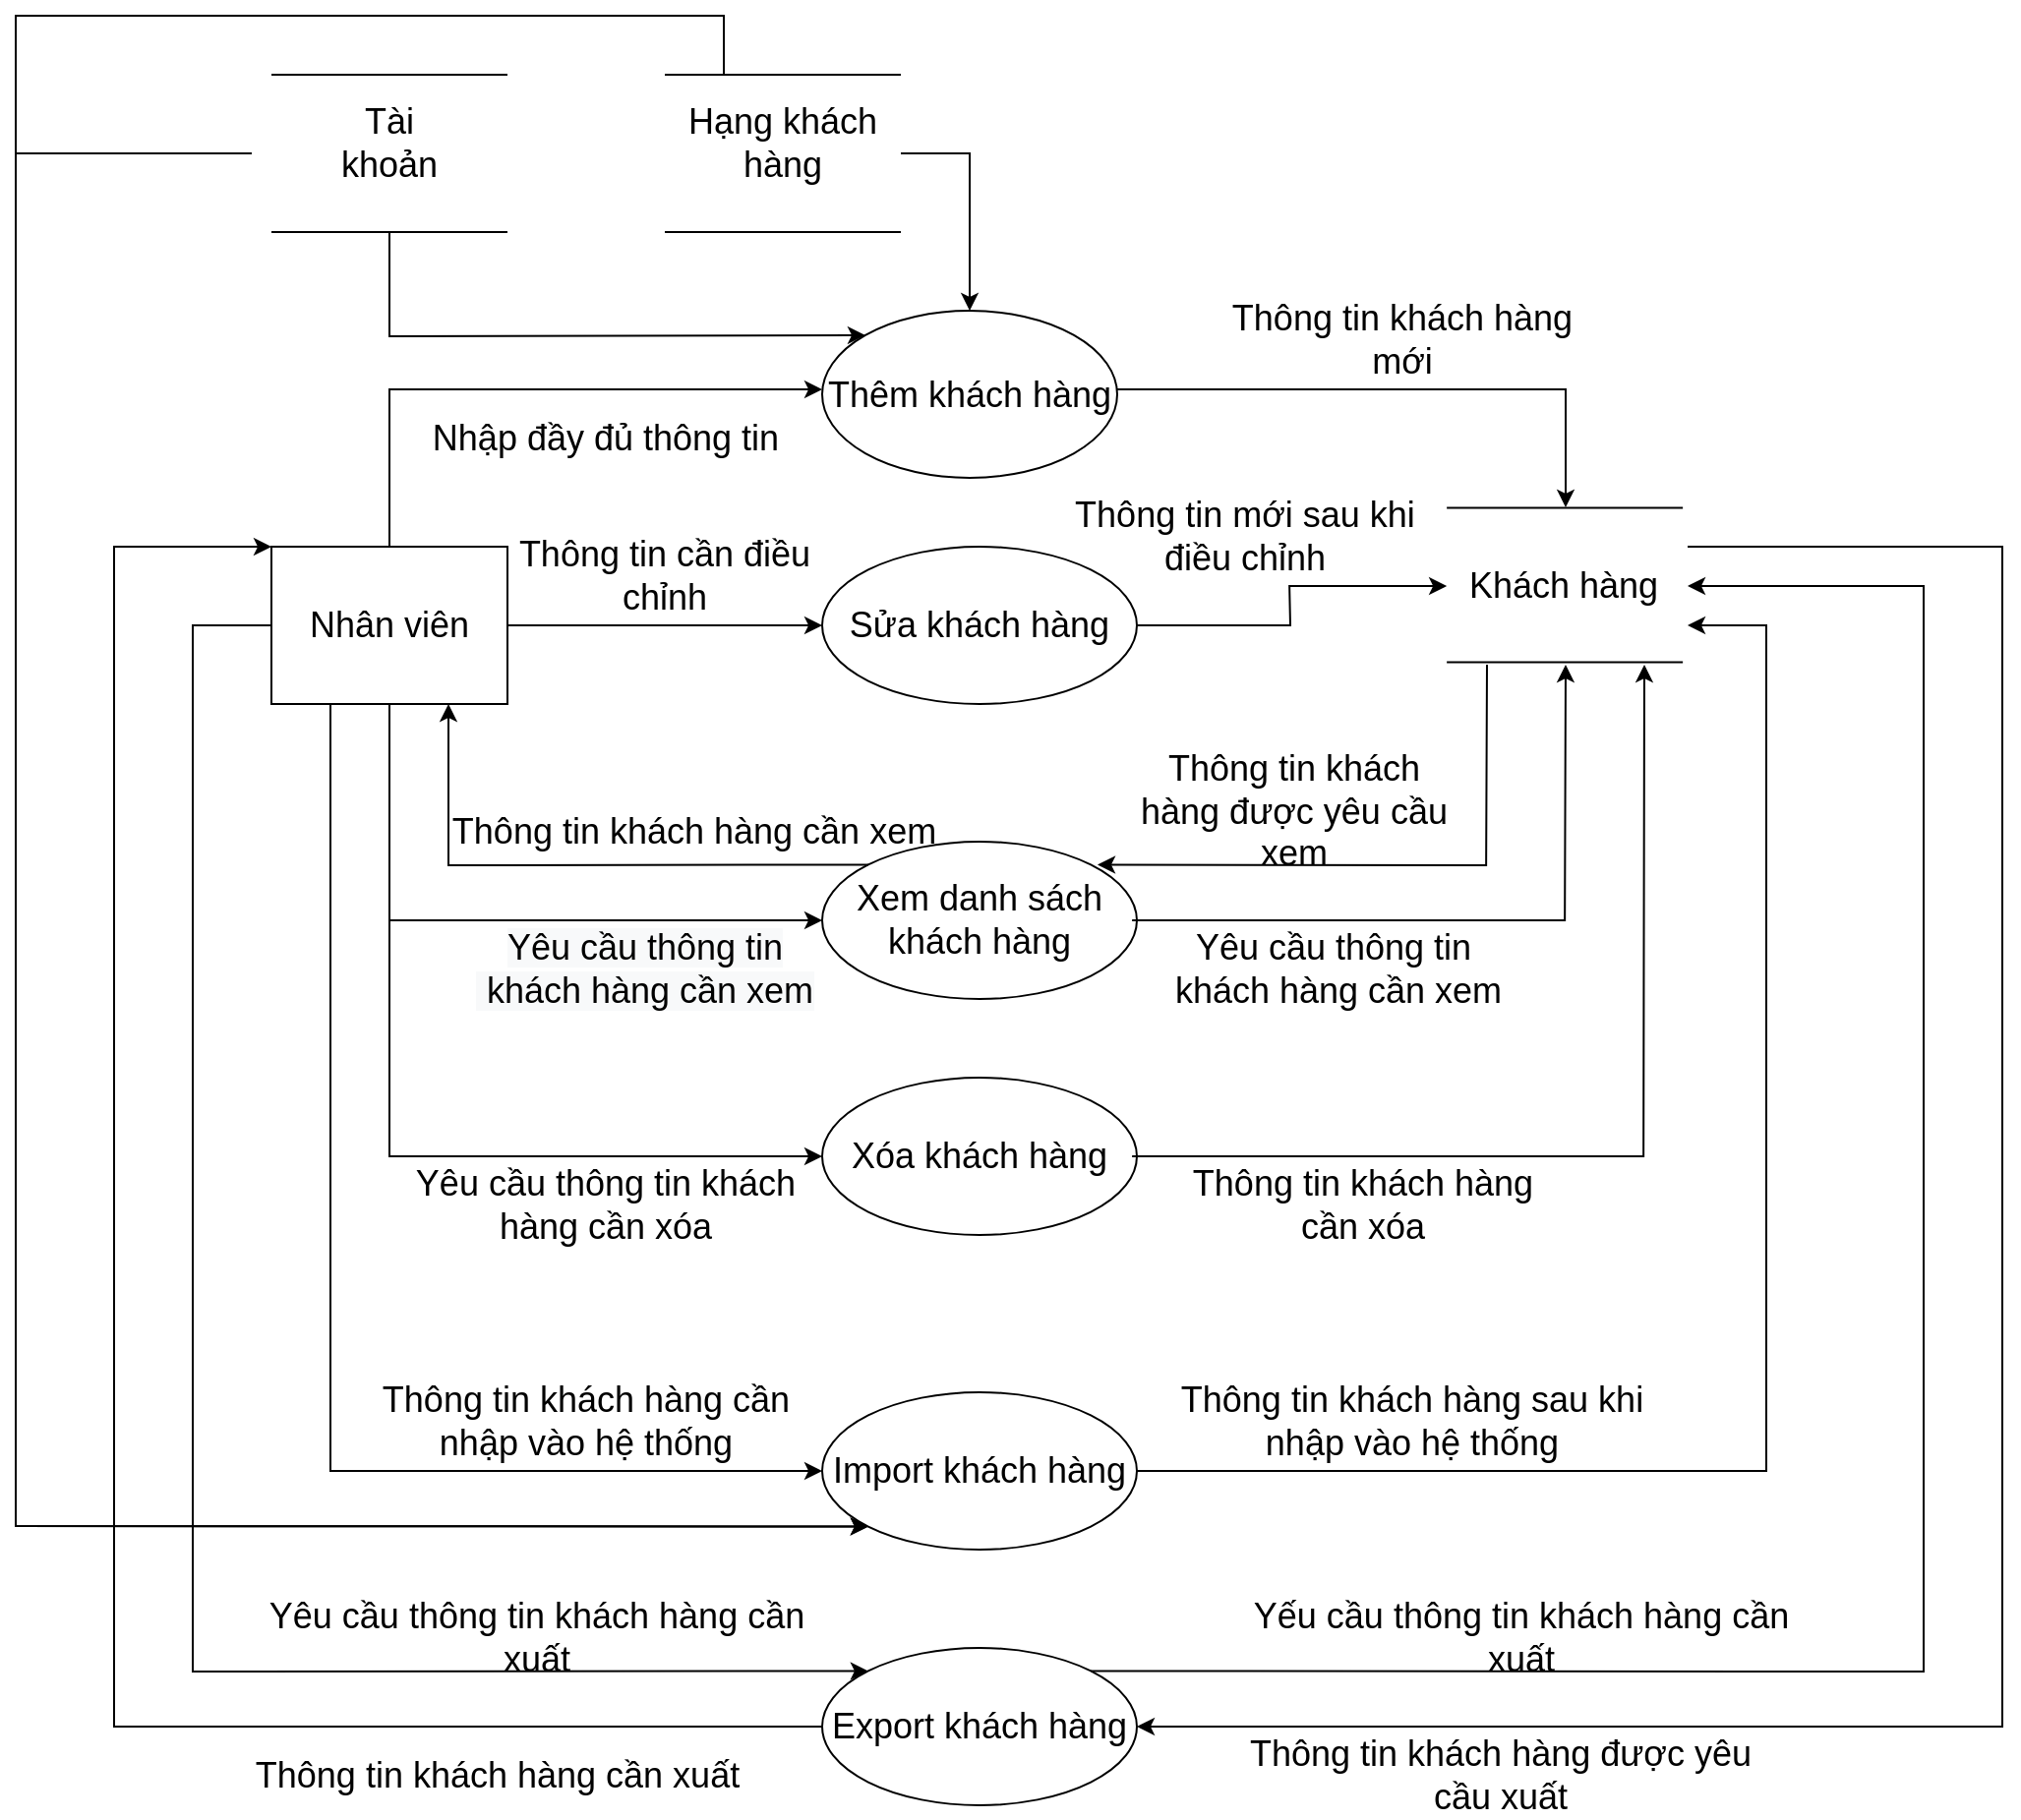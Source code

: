 <mxfile version="16.0.3" type="device"><diagram id="YrfZ8YaLzrJ9CPYkjlOZ" name="Page-1"><mxGraphModel dx="1887" dy="889" grid="1" gridSize="10" guides="1" tooltips="1" connect="1" arrows="1" fold="1" page="1" pageScale="1" pageWidth="190000" pageHeight="190000" math="0" shadow="0"><root><mxCell id="0"/><mxCell id="1" parent="0"/><mxCell id="9g99vypuLQ19x9GdbMYG-35" value="Sửa khách hàng" style="ellipse;whiteSpace=wrap;html=1;fontSize=18;" vertex="1" parent="1"><mxGeometry x="1840" y="2120" width="160" height="80" as="geometry"/></mxCell><mxCell id="9g99vypuLQ19x9GdbMYG-36" value="Xem danh sách khách hàng" style="ellipse;whiteSpace=wrap;html=1;fontSize=18;" vertex="1" parent="1"><mxGeometry x="1840" y="2270" width="160" height="80" as="geometry"/></mxCell><mxCell id="9g99vypuLQ19x9GdbMYG-37" value="Xóa khách hàng" style="ellipse;whiteSpace=wrap;html=1;fontSize=18;" vertex="1" parent="1"><mxGeometry x="1840" y="2390" width="160" height="80" as="geometry"/></mxCell><mxCell id="9g99vypuLQ19x9GdbMYG-38" value="Nhân viên" style="rounded=0;whiteSpace=wrap;html=1;fontSize=18;" vertex="1" parent="1"><mxGeometry x="1560" y="2120" width="120" height="80" as="geometry"/></mxCell><mxCell id="9g99vypuLQ19x9GdbMYG-39" value="" style="endArrow=none;html=1;rounded=0;fontSize=18;" edge="1" parent="1"><mxGeometry width="50" height="50" relative="1" as="geometry"><mxPoint x="2157.57" y="2100.29" as="sourcePoint"/><mxPoint x="2277.57" y="2100.29" as="targetPoint"/></mxGeometry></mxCell><mxCell id="9g99vypuLQ19x9GdbMYG-40" value="" style="endArrow=none;html=1;rounded=0;fontSize=18;" edge="1" parent="1"><mxGeometry width="50" height="50" relative="1" as="geometry"><mxPoint x="2157.57" y="2178.75" as="sourcePoint"/><mxPoint x="2277.57" y="2178.75" as="targetPoint"/></mxGeometry></mxCell><mxCell id="9g99vypuLQ19x9GdbMYG-41" value="Khách hàng" style="text;html=1;strokeColor=none;fillColor=none;align=center;verticalAlign=middle;whiteSpace=wrap;rounded=0;fontSize=18;" vertex="1" parent="1"><mxGeometry x="2166.35" y="2125" width="102.43" height="30" as="geometry"/></mxCell><mxCell id="9g99vypuLQ19x9GdbMYG-42" value="" style="endArrow=classic;html=1;rounded=0;fontSize=18;exitX=1;exitY=0.5;exitDx=0;exitDy=0;entryX=0;entryY=0.5;entryDx=0;entryDy=0;" edge="1" parent="1" source="9g99vypuLQ19x9GdbMYG-38" target="9g99vypuLQ19x9GdbMYG-35"><mxGeometry width="50" height="50" relative="1" as="geometry"><mxPoint x="1710" y="2070" as="sourcePoint"/><mxPoint x="1920" y="2200" as="targetPoint"/><Array as="points"><mxPoint x="1720" y="2160"/></Array></mxGeometry></mxCell><mxCell id="9g99vypuLQ19x9GdbMYG-43" value="" style="endArrow=classic;html=1;rounded=0;fontSize=18;exitX=0.5;exitY=1;exitDx=0;exitDy=0;entryX=0;entryY=0.5;entryDx=0;entryDy=0;" edge="1" parent="1" source="9g99vypuLQ19x9GdbMYG-38" target="9g99vypuLQ19x9GdbMYG-36"><mxGeometry width="50" height="50" relative="1" as="geometry"><mxPoint x="2040" y="2280" as="sourcePoint"/><mxPoint x="2090" y="2230" as="targetPoint"/><Array as="points"><mxPoint x="1620" y="2310"/></Array></mxGeometry></mxCell><mxCell id="9g99vypuLQ19x9GdbMYG-44" value="" style="endArrow=classic;html=1;rounded=0;fontSize=18;exitX=0.5;exitY=1;exitDx=0;exitDy=0;entryX=0;entryY=0.5;entryDx=0;entryDy=0;" edge="1" parent="1" source="9g99vypuLQ19x9GdbMYG-38" target="9g99vypuLQ19x9GdbMYG-37"><mxGeometry width="50" height="50" relative="1" as="geometry"><mxPoint x="2040" y="2280" as="sourcePoint"/><mxPoint x="1840" y="2570" as="targetPoint"/><Array as="points"><mxPoint x="1620" y="2430"/></Array></mxGeometry></mxCell><mxCell id="9g99vypuLQ19x9GdbMYG-45" value="" style="endArrow=classic;html=1;rounded=0;fontSize=18;exitX=1;exitY=0.5;exitDx=0;exitDy=0;" edge="1" parent="1"><mxGeometry width="50" height="50" relative="1" as="geometry"><mxPoint x="1997.57" y="2310" as="sourcePoint"/><mxPoint x="2218" y="2180" as="targetPoint"/><Array as="points"><mxPoint x="2217.57" y="2310"/></Array></mxGeometry></mxCell><mxCell id="9g99vypuLQ19x9GdbMYG-46" value="" style="endArrow=classic;html=1;rounded=0;fontSize=18;exitX=0;exitY=0;exitDx=0;exitDy=0;entryX=0.75;entryY=1;entryDx=0;entryDy=0;" edge="1" parent="1" source="9g99vypuLQ19x9GdbMYG-36" target="9g99vypuLQ19x9GdbMYG-38"><mxGeometry width="50" height="50" relative="1" as="geometry"><mxPoint x="2040" y="2280" as="sourcePoint"/><mxPoint x="2090" y="2230" as="targetPoint"/><Array as="points"><mxPoint x="1650" y="2282"/></Array></mxGeometry></mxCell><mxCell id="9g99vypuLQ19x9GdbMYG-47" value="" style="endArrow=classic;html=1;rounded=0;fontSize=18;exitX=1;exitY=0.5;exitDx=0;exitDy=0;" edge="1" parent="1"><mxGeometry width="50" height="50" relative="1" as="geometry"><mxPoint x="1997.57" y="2430" as="sourcePoint"/><mxPoint x="2258" y="2180" as="targetPoint"/><Array as="points"><mxPoint x="2257.57" y="2430"/></Array></mxGeometry></mxCell><mxCell id="9g99vypuLQ19x9GdbMYG-48" value="" style="endArrow=classic;html=1;rounded=0;fontSize=18;exitX=1;exitY=0.5;exitDx=0;exitDy=0;" edge="1" parent="1" source="9g99vypuLQ19x9GdbMYG-35"><mxGeometry width="50" height="50" relative="1" as="geometry"><mxPoint x="1997.57" y="2100" as="sourcePoint"/><mxPoint x="2157.57" y="2140" as="targetPoint"/><Array as="points"><mxPoint x="2078" y="2160"/><mxPoint x="2077.57" y="2140"/></Array></mxGeometry></mxCell><mxCell id="9g99vypuLQ19x9GdbMYG-49" value="" style="endArrow=classic;html=1;rounded=0;fontSize=18;" edge="1" parent="1"><mxGeometry width="50" height="50" relative="1" as="geometry"><mxPoint x="1980" y="2040" as="sourcePoint"/><mxPoint x="2218" y="2100" as="targetPoint"/><Array as="points"><mxPoint x="2040" y="2040"/><mxPoint x="2218" y="2040"/></Array></mxGeometry></mxCell><mxCell id="9g99vypuLQ19x9GdbMYG-50" value="" style="endArrow=none;html=1;rounded=0;fontSize=18;" edge="1" parent="1"><mxGeometry width="50" height="50" relative="1" as="geometry"><mxPoint x="1560" y="1880.0" as="sourcePoint"/><mxPoint x="1680" y="1880.0" as="targetPoint"/></mxGeometry></mxCell><mxCell id="9g99vypuLQ19x9GdbMYG-51" value="" style="endArrow=none;html=1;rounded=0;fontSize=18;" edge="1" parent="1"><mxGeometry width="50" height="50" relative="1" as="geometry"><mxPoint x="1560" y="1960.0" as="sourcePoint"/><mxPoint x="1680" y="1960.0" as="targetPoint"/></mxGeometry></mxCell><mxCell id="9g99vypuLQ19x9GdbMYG-52" value="Tài khoản" style="text;html=1;strokeColor=none;fillColor=none;align=center;verticalAlign=middle;whiteSpace=wrap;rounded=0;fontSize=18;" vertex="1" parent="1"><mxGeometry x="1590" y="1900" width="60" height="30" as="geometry"/></mxCell><mxCell id="9g99vypuLQ19x9GdbMYG-53" value="" style="endArrow=classic;html=1;rounded=0;fontSize=18;entryX=1;entryY=0;entryDx=0;entryDy=0;" edge="1" parent="1"><mxGeometry width="50" height="50" relative="1" as="geometry"><mxPoint x="2178" y="2180" as="sourcePoint"/><mxPoint x="1979.996" y="2281.716" as="targetPoint"/><Array as="points"><mxPoint x="2177.57" y="2282"/></Array></mxGeometry></mxCell><mxCell id="9g99vypuLQ19x9GdbMYG-54" value="Thêm khách hàng" style="ellipse;whiteSpace=wrap;html=1;fontSize=18;" vertex="1" parent="1"><mxGeometry x="1840" y="2000" width="150" height="85" as="geometry"/></mxCell><mxCell id="9g99vypuLQ19x9GdbMYG-55" value="Nhập đầy đủ thông tin" style="text;html=1;strokeColor=none;fillColor=none;align=center;verticalAlign=middle;whiteSpace=wrap;rounded=0;fontSize=18;" vertex="1" parent="1"><mxGeometry x="1630" y="2050" width="200" height="30" as="geometry"/></mxCell><mxCell id="9g99vypuLQ19x9GdbMYG-56" value="" style="endArrow=classic;html=1;rounded=0;fontSize=18;exitX=0.5;exitY=0;exitDx=0;exitDy=0;" edge="1" parent="1" source="9g99vypuLQ19x9GdbMYG-38"><mxGeometry width="50" height="50" relative="1" as="geometry"><mxPoint x="1800" y="2030" as="sourcePoint"/><mxPoint x="1840" y="2040" as="targetPoint"/><Array as="points"><mxPoint x="1620" y="2040"/></Array></mxGeometry></mxCell><mxCell id="9g99vypuLQ19x9GdbMYG-57" value="Thông tin mới sau khi điều chỉnh" style="text;html=1;strokeColor=none;fillColor=none;align=center;verticalAlign=middle;whiteSpace=wrap;rounded=0;fontSize=18;" vertex="1" parent="1"><mxGeometry x="1960" y="2100" width="190" height="30" as="geometry"/></mxCell><mxCell id="9g99vypuLQ19x9GdbMYG-58" value="Thông tin khách hàng mới" style="text;html=1;strokeColor=none;fillColor=none;align=center;verticalAlign=middle;whiteSpace=wrap;rounded=0;fontSize=18;" vertex="1" parent="1"><mxGeometry x="2040" y="2000" width="190" height="30" as="geometry"/></mxCell><mxCell id="9g99vypuLQ19x9GdbMYG-59" value="&lt;span style=&quot;color: rgb(0 , 0 , 0) ; font-family: &amp;#34;helvetica&amp;#34; ; font-size: 18px ; font-style: normal ; font-weight: 400 ; letter-spacing: normal ; text-align: center ; text-indent: 0px ; text-transform: none ; word-spacing: 0px ; background-color: rgb(248 , 249 , 250) ; display: inline ; float: none&quot;&gt;Yêu cầu thông tin&lt;br&gt;&amp;nbsp;khách hàng cần xem&lt;/span&gt;" style="text;html=1;strokeColor=none;fillColor=none;align=center;verticalAlign=middle;whiteSpace=wrap;rounded=0;fontSize=18;" vertex="1" parent="1"><mxGeometry x="1660" y="2320" width="180" height="30" as="geometry"/></mxCell><mxCell id="9g99vypuLQ19x9GdbMYG-60" value="Thông tin khách hàng cần xem" style="text;html=1;strokeColor=none;fillColor=none;align=center;verticalAlign=middle;whiteSpace=wrap;rounded=0;fontSize=18;" vertex="1" parent="1"><mxGeometry x="1590" y="2250" width="370" height="30" as="geometry"/></mxCell><mxCell id="9g99vypuLQ19x9GdbMYG-61" value="&lt;span style=&quot;font-family: &amp;#34;helvetica&amp;#34;&quot;&gt;Yêu cầu thông tin&lt;/span&gt;&lt;br style=&quot;font-family: &amp;#34;helvetica&amp;#34;&quot;&gt;&lt;span style=&quot;font-family: &amp;#34;helvetica&amp;#34;&quot;&gt;&amp;nbsp;khách hàng cần xem&lt;/span&gt;" style="text;html=1;strokeColor=none;fillColor=none;align=center;verticalAlign=middle;whiteSpace=wrap;rounded=0;fontSize=18;" vertex="1" parent="1"><mxGeometry x="2010" y="2315" width="180" height="40" as="geometry"/></mxCell><mxCell id="9g99vypuLQ19x9GdbMYG-62" value="Thông tin khách hàng được yêu cầu xem" style="text;html=1;strokeColor=none;fillColor=none;align=center;verticalAlign=middle;whiteSpace=wrap;rounded=0;fontSize=18;" vertex="1" parent="1"><mxGeometry x="2000" y="2240" width="160" height="30" as="geometry"/></mxCell><mxCell id="9g99vypuLQ19x9GdbMYG-63" value="" style="endArrow=classic;html=1;rounded=0;fontSize=18;entryX=0;entryY=0;entryDx=0;entryDy=0;" edge="1" parent="1" target="9g99vypuLQ19x9GdbMYG-54"><mxGeometry width="50" height="50" relative="1" as="geometry"><mxPoint x="1620" y="1960" as="sourcePoint"/><mxPoint x="1830" y="2060" as="targetPoint"/><Array as="points"><mxPoint x="1620" y="2013"/></Array></mxGeometry></mxCell><mxCell id="9g99vypuLQ19x9GdbMYG-64" value="Thông tin cần điều chỉnh" style="text;html=1;strokeColor=none;fillColor=none;align=center;verticalAlign=middle;whiteSpace=wrap;rounded=0;fontSize=18;" vertex="1" parent="1"><mxGeometry x="1680" y="2120" width="160" height="30" as="geometry"/></mxCell><mxCell id="9g99vypuLQ19x9GdbMYG-65" value="Yêu cầu thông tin khách hàng cần xóa" style="text;html=1;strokeColor=none;fillColor=none;align=center;verticalAlign=middle;whiteSpace=wrap;rounded=0;fontSize=18;" vertex="1" parent="1"><mxGeometry x="1630" y="2440" width="200" height="30" as="geometry"/></mxCell><mxCell id="9g99vypuLQ19x9GdbMYG-66" value="Thông tin khách hàng cần xóa" style="text;html=1;strokeColor=none;fillColor=none;align=center;verticalAlign=middle;whiteSpace=wrap;rounded=0;fontSize=18;" vertex="1" parent="1"><mxGeometry x="2020" y="2440" width="190" height="30" as="geometry"/></mxCell><mxCell id="9g99vypuLQ19x9GdbMYG-67" value="" style="endArrow=none;html=1;rounded=0;fontSize=18;" edge="1" parent="1"><mxGeometry width="50" height="50" relative="1" as="geometry"><mxPoint x="1760" y="1880" as="sourcePoint"/><mxPoint x="1880" y="1880" as="targetPoint"/></mxGeometry></mxCell><mxCell id="9g99vypuLQ19x9GdbMYG-68" value="" style="endArrow=none;html=1;rounded=0;fontSize=18;" edge="1" parent="1"><mxGeometry width="50" height="50" relative="1" as="geometry"><mxPoint x="1760" y="1960" as="sourcePoint"/><mxPoint x="1880" y="1960" as="targetPoint"/></mxGeometry></mxCell><mxCell id="9g99vypuLQ19x9GdbMYG-69" value="Hạng khách hàng" style="text;html=1;strokeColor=none;fillColor=none;align=center;verticalAlign=middle;whiteSpace=wrap;rounded=0;fontSize=18;" vertex="1" parent="1"><mxGeometry x="1770" y="1890" width="100" height="50" as="geometry"/></mxCell><mxCell id="9g99vypuLQ19x9GdbMYG-70" value="" style="endArrow=classic;html=1;rounded=0;fontSize=18;entryX=0.5;entryY=0;entryDx=0;entryDy=0;" edge="1" parent="1" target="9g99vypuLQ19x9GdbMYG-54"><mxGeometry width="50" height="50" relative="1" as="geometry"><mxPoint x="1880" y="1920" as="sourcePoint"/><mxPoint x="1820" y="1880" as="targetPoint"/><Array as="points"><mxPoint x="1915" y="1920"/></Array></mxGeometry></mxCell><mxCell id="9g99vypuLQ19x9GdbMYG-71" value="Import khách hàng" style="ellipse;whiteSpace=wrap;html=1;fontSize=18;" vertex="1" parent="1"><mxGeometry x="1840" y="2550" width="160" height="80" as="geometry"/></mxCell><mxCell id="9g99vypuLQ19x9GdbMYG-72" value="Export khách hàng" style="ellipse;whiteSpace=wrap;html=1;fontSize=18;" vertex="1" parent="1"><mxGeometry x="1840" y="2680" width="160" height="80" as="geometry"/></mxCell><mxCell id="9g99vypuLQ19x9GdbMYG-75" value="" style="endArrow=classic;html=1;rounded=0;exitX=0.25;exitY=1;exitDx=0;exitDy=0;entryX=0;entryY=0.5;entryDx=0;entryDy=0;" edge="1" parent="1" source="9g99vypuLQ19x9GdbMYG-38" target="9g99vypuLQ19x9GdbMYG-71"><mxGeometry width="50" height="50" relative="1" as="geometry"><mxPoint x="1790" y="2260" as="sourcePoint"/><mxPoint x="1840" y="2210" as="targetPoint"/><Array as="points"><mxPoint x="1590" y="2590"/></Array></mxGeometry></mxCell><mxCell id="9g99vypuLQ19x9GdbMYG-76" value="" style="endArrow=classic;html=1;rounded=0;entryX=0;entryY=0;entryDx=0;entryDy=0;exitX=0;exitY=0.5;exitDx=0;exitDy=0;" edge="1" parent="1" source="9g99vypuLQ19x9GdbMYG-38" target="9g99vypuLQ19x9GdbMYG-72"><mxGeometry width="50" height="50" relative="1" as="geometry"><mxPoint x="1550" y="2150" as="sourcePoint"/><mxPoint x="1840" y="2360" as="targetPoint"/><Array as="points"><mxPoint x="1520" y="2160"/><mxPoint x="1520" y="2612"/><mxPoint x="1520" y="2692"/></Array></mxGeometry></mxCell><mxCell id="9g99vypuLQ19x9GdbMYG-80" value="" style="endArrow=classic;html=1;rounded=0;exitX=0;exitY=0.5;exitDx=0;exitDy=0;entryX=0;entryY=0;entryDx=0;entryDy=0;" edge="1" parent="1" source="9g99vypuLQ19x9GdbMYG-72" target="9g99vypuLQ19x9GdbMYG-38"><mxGeometry width="50" height="50" relative="1" as="geometry"><mxPoint x="1790" y="2410" as="sourcePoint"/><mxPoint x="1840" y="2360" as="targetPoint"/><Array as="points"><mxPoint x="1480" y="2720"/><mxPoint x="1480" y="2120"/></Array></mxGeometry></mxCell><mxCell id="9g99vypuLQ19x9GdbMYG-81" value="" style="endArrow=classic;html=1;rounded=0;exitX=1;exitY=0.5;exitDx=0;exitDy=0;" edge="1" parent="1" source="9g99vypuLQ19x9GdbMYG-71"><mxGeometry width="50" height="50" relative="1" as="geometry"><mxPoint x="1790" y="2260" as="sourcePoint"/><mxPoint x="2280" y="2160" as="targetPoint"/><Array as="points"><mxPoint x="2320" y="2590"/><mxPoint x="2320" y="2160"/></Array></mxGeometry></mxCell><mxCell id="9g99vypuLQ19x9GdbMYG-83" value="" style="endArrow=classic;html=1;rounded=0;exitX=1;exitY=0;exitDx=0;exitDy=0;" edge="1" parent="1" source="9g99vypuLQ19x9GdbMYG-72"><mxGeometry width="50" height="50" relative="1" as="geometry"><mxPoint x="1790" y="2410" as="sourcePoint"/><mxPoint x="2280" y="2140" as="targetPoint"/><Array as="points"><mxPoint x="2400" y="2692"/><mxPoint x="2400" y="2140"/></Array></mxGeometry></mxCell><mxCell id="9g99vypuLQ19x9GdbMYG-84" value="" style="endArrow=classic;html=1;rounded=0;entryX=1;entryY=0.5;entryDx=0;entryDy=0;" edge="1" parent="1" target="9g99vypuLQ19x9GdbMYG-72"><mxGeometry width="50" height="50" relative="1" as="geometry"><mxPoint x="2280" y="2120" as="sourcePoint"/><mxPoint x="1840" y="2360" as="targetPoint"/><Array as="points"><mxPoint x="2440" y="2120"/><mxPoint x="2440" y="2720"/></Array></mxGeometry></mxCell><mxCell id="9g99vypuLQ19x9GdbMYG-89" value="Thông tin khách hàng cần nhập vào hệ thống" style="text;html=1;strokeColor=none;fillColor=none;align=center;verticalAlign=middle;whiteSpace=wrap;rounded=0;fontSize=18;" vertex="1" parent="1"><mxGeometry x="1600" y="2550" width="240" height="30" as="geometry"/></mxCell><mxCell id="9g99vypuLQ19x9GdbMYG-93" value="Yêu cầu thông tin khách hàng cần xuất" style="text;html=1;strokeColor=none;fillColor=none;align=center;verticalAlign=middle;whiteSpace=wrap;rounded=0;fontSize=18;" vertex="1" parent="1"><mxGeometry x="1540" y="2660" width="310" height="30" as="geometry"/></mxCell><mxCell id="9g99vypuLQ19x9GdbMYG-94" value="Yếu cầu thông tin khách hàng cần xuất" style="text;html=1;strokeColor=none;fillColor=none;align=center;verticalAlign=middle;whiteSpace=wrap;rounded=0;fontSize=18;" vertex="1" parent="1"><mxGeometry x="2040.0" y="2660" width="311.22" height="30" as="geometry"/></mxCell><mxCell id="9g99vypuLQ19x9GdbMYG-95" value="Thông tin khách hàng cần xuất" style="text;html=1;strokeColor=none;fillColor=none;align=center;verticalAlign=middle;whiteSpace=wrap;rounded=0;fontSize=18;" vertex="1" parent="1"><mxGeometry x="1540" y="2730" width="270" height="30" as="geometry"/></mxCell><mxCell id="9g99vypuLQ19x9GdbMYG-96" value="Thông tin khách hàng được yêu cầu xuất" style="text;html=1;strokeColor=none;fillColor=none;align=center;verticalAlign=middle;whiteSpace=wrap;rounded=0;fontSize=18;" vertex="1" parent="1"><mxGeometry x="2050" y="2730" width="270" height="30" as="geometry"/></mxCell><mxCell id="9g99vypuLQ19x9GdbMYG-97" value="Thông tin khách hàng sau khi nhập vào hệ thống" style="text;html=1;strokeColor=none;fillColor=none;align=center;verticalAlign=middle;whiteSpace=wrap;rounded=0;fontSize=18;" vertex="1" parent="1"><mxGeometry x="2020" y="2550" width="240" height="30" as="geometry"/></mxCell><mxCell id="9g99vypuLQ19x9GdbMYG-99" value="" style="endArrow=classic;html=1;rounded=0;entryX=0;entryY=1;entryDx=0;entryDy=0;" edge="1" parent="1" target="9g99vypuLQ19x9GdbMYG-71"><mxGeometry width="50" height="50" relative="1" as="geometry"><mxPoint x="1550" y="1920" as="sourcePoint"/><mxPoint x="1800" y="2270" as="targetPoint"/><Array as="points"><mxPoint x="1430" y="1920"/><mxPoint x="1430" y="2618"/></Array></mxGeometry></mxCell><mxCell id="9g99vypuLQ19x9GdbMYG-100" value="" style="endArrow=classic;html=1;rounded=0;entryX=0;entryY=1;entryDx=0;entryDy=0;" edge="1" parent="1" target="9g99vypuLQ19x9GdbMYG-71"><mxGeometry width="50" height="50" relative="1" as="geometry"><mxPoint x="1790" y="1880" as="sourcePoint"/><mxPoint x="1800" y="2270" as="targetPoint"/><Array as="points"><mxPoint x="1790" y="1850"/><mxPoint x="1430" y="1850"/><mxPoint x="1430" y="2618"/></Array></mxGeometry></mxCell></root></mxGraphModel></diagram></mxfile>